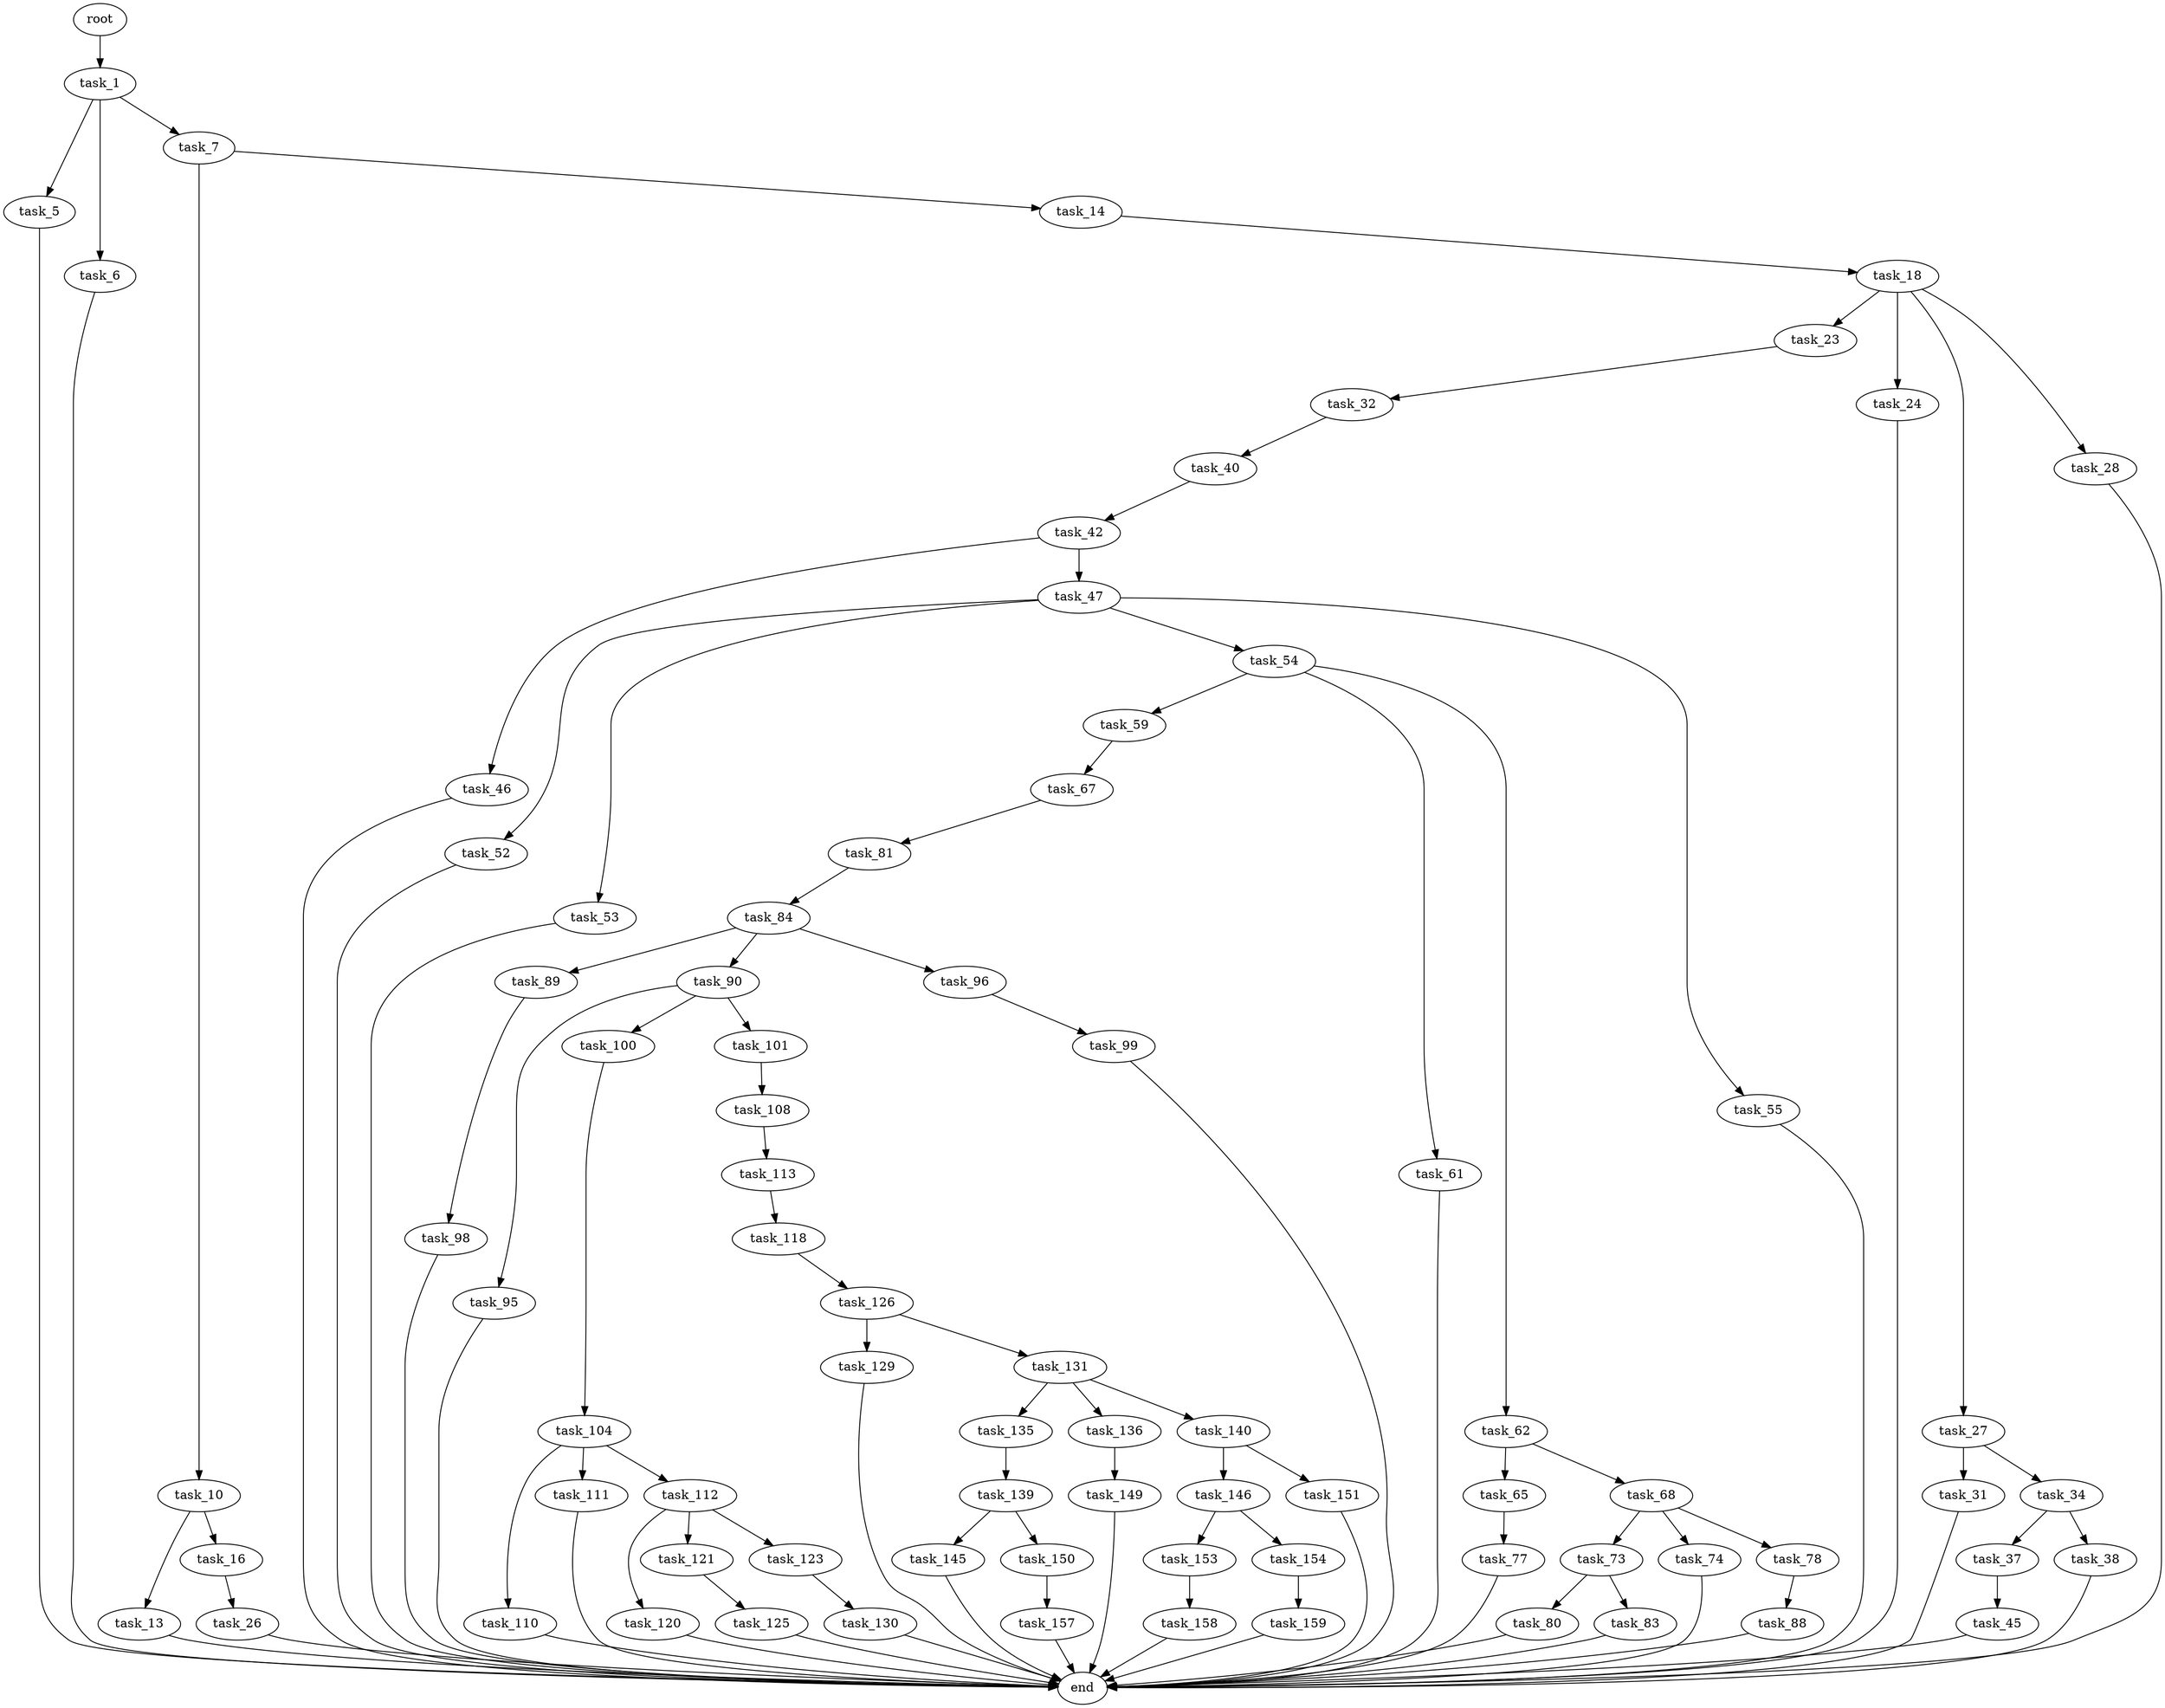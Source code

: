 digraph G {
  root [size="0.000000"];
  task_1 [size="231928233984.000000"];
  task_5 [size="579250011.000000"];
  task_6 [size="875655926158.000000"];
  task_7 [size="782757789696.000000"];
  task_10 [size="68719476736.000000"];
  task_13 [size="21469966916.000000"];
  task_14 [size="512465544319.000000"];
  task_16 [size="289569619074.000000"];
  task_18 [size="28991029248.000000"];
  task_23 [size="5991589409.000000"];
  task_24 [size="1073741824000.000000"];
  task_26 [size="68719476736.000000"];
  task_27 [size="483617989660.000000"];
  task_28 [size="17473819708.000000"];
  task_31 [size="6445058975.000000"];
  task_32 [size="15241734534.000000"];
  task_34 [size="3745197624.000000"];
  task_37 [size="27665802850.000000"];
  task_38 [size="4667274804.000000"];
  task_40 [size="501750325364.000000"];
  task_42 [size="11851983523.000000"];
  task_45 [size="266508021593.000000"];
  task_46 [size="26923313418.000000"];
  task_47 [size="1052287241831.000000"];
  task_52 [size="134217728000.000000"];
  task_53 [size="8094779913.000000"];
  task_54 [size="28991029248.000000"];
  task_55 [size="134217728000.000000"];
  task_59 [size="71994991179.000000"];
  task_61 [size="16217957019.000000"];
  task_62 [size="712302402538.000000"];
  task_65 [size="141955359079.000000"];
  task_67 [size="782757789696.000000"];
  task_68 [size="1073741824000.000000"];
  task_73 [size="26002025885.000000"];
  task_74 [size="238379679763.000000"];
  task_77 [size="80993295560.000000"];
  task_78 [size="4716970357.000000"];
  task_80 [size="549755813888.000000"];
  task_81 [size="555097126323.000000"];
  task_83 [size="549755813888.000000"];
  task_84 [size="1388971959.000000"];
  task_88 [size="306617752458.000000"];
  task_89 [size="368293445632.000000"];
  task_90 [size="234598955207.000000"];
  task_95 [size="13557724275.000000"];
  task_96 [size="782757789696.000000"];
  task_98 [size="231928233984.000000"];
  task_99 [size="7191017827.000000"];
  task_100 [size="549755813888.000000"];
  task_101 [size="68719476736.000000"];
  task_104 [size="368293445632.000000"];
  task_108 [size="727989930855.000000"];
  task_110 [size="21548695919.000000"];
  task_111 [size="21255337632.000000"];
  task_112 [size="8589934592.000000"];
  task_113 [size="1073741824000.000000"];
  task_118 [size="8109731324.000000"];
  task_120 [size="3902663348.000000"];
  task_121 [size="859172512037.000000"];
  task_123 [size="12080918481.000000"];
  task_125 [size="127862604526.000000"];
  task_126 [size="173639845294.000000"];
  task_129 [size="782757789696.000000"];
  task_130 [size="12494074779.000000"];
  task_131 [size="617794215388.000000"];
  task_135 [size="368293445632.000000"];
  task_136 [size="782757789696.000000"];
  task_139 [size="68719476736.000000"];
  task_140 [size="28991029248.000000"];
  task_145 [size="21526187081.000000"];
  task_146 [size="3961725748.000000"];
  task_149 [size="28991029248.000000"];
  task_150 [size="717548525.000000"];
  task_151 [size="295189443646.000000"];
  task_153 [size="134217728000.000000"];
  task_154 [size="68719476736.000000"];
  task_157 [size="167609533176.000000"];
  task_158 [size="29406976700.000000"];
  task_159 [size="368293445632.000000"];
  end [size="0.000000"];

  root -> task_1 [size="1.000000"];
  task_1 -> task_5 [size="301989888.000000"];
  task_1 -> task_6 [size="301989888.000000"];
  task_1 -> task_7 [size="301989888.000000"];
  task_5 -> end [size="1.000000"];
  task_6 -> end [size="1.000000"];
  task_7 -> task_10 [size="679477248.000000"];
  task_7 -> task_14 [size="679477248.000000"];
  task_10 -> task_13 [size="134217728.000000"];
  task_10 -> task_16 [size="134217728.000000"];
  task_13 -> end [size="1.000000"];
  task_14 -> task_18 [size="536870912.000000"];
  task_16 -> task_26 [size="209715200.000000"];
  task_18 -> task_23 [size="75497472.000000"];
  task_18 -> task_24 [size="75497472.000000"];
  task_18 -> task_27 [size="75497472.000000"];
  task_18 -> task_28 [size="75497472.000000"];
  task_23 -> task_32 [size="411041792.000000"];
  task_24 -> end [size="1.000000"];
  task_26 -> end [size="1.000000"];
  task_27 -> task_31 [size="536870912.000000"];
  task_27 -> task_34 [size="536870912.000000"];
  task_28 -> end [size="1.000000"];
  task_31 -> end [size="1.000000"];
  task_32 -> task_40 [size="838860800.000000"];
  task_34 -> task_37 [size="75497472.000000"];
  task_34 -> task_38 [size="75497472.000000"];
  task_37 -> task_45 [size="134217728.000000"];
  task_38 -> end [size="1.000000"];
  task_40 -> task_42 [size="536870912.000000"];
  task_42 -> task_46 [size="536870912.000000"];
  task_42 -> task_47 [size="536870912.000000"];
  task_45 -> end [size="1.000000"];
  task_46 -> end [size="1.000000"];
  task_47 -> task_52 [size="679477248.000000"];
  task_47 -> task_53 [size="679477248.000000"];
  task_47 -> task_54 [size="679477248.000000"];
  task_47 -> task_55 [size="679477248.000000"];
  task_52 -> end [size="1.000000"];
  task_53 -> end [size="1.000000"];
  task_54 -> task_59 [size="75497472.000000"];
  task_54 -> task_61 [size="75497472.000000"];
  task_54 -> task_62 [size="75497472.000000"];
  task_55 -> end [size="1.000000"];
  task_59 -> task_67 [size="75497472.000000"];
  task_61 -> end [size="1.000000"];
  task_62 -> task_65 [size="679477248.000000"];
  task_62 -> task_68 [size="679477248.000000"];
  task_65 -> task_77 [size="134217728.000000"];
  task_67 -> task_81 [size="679477248.000000"];
  task_68 -> task_73 [size="838860800.000000"];
  task_68 -> task_74 [size="838860800.000000"];
  task_68 -> task_78 [size="838860800.000000"];
  task_73 -> task_80 [size="838860800.000000"];
  task_73 -> task_83 [size="838860800.000000"];
  task_74 -> end [size="1.000000"];
  task_77 -> end [size="1.000000"];
  task_78 -> task_88 [size="75497472.000000"];
  task_80 -> end [size="1.000000"];
  task_81 -> task_84 [size="679477248.000000"];
  task_83 -> end [size="1.000000"];
  task_84 -> task_89 [size="33554432.000000"];
  task_84 -> task_90 [size="33554432.000000"];
  task_84 -> task_96 [size="33554432.000000"];
  task_88 -> end [size="1.000000"];
  task_89 -> task_98 [size="411041792.000000"];
  task_90 -> task_95 [size="209715200.000000"];
  task_90 -> task_100 [size="209715200.000000"];
  task_90 -> task_101 [size="209715200.000000"];
  task_95 -> end [size="1.000000"];
  task_96 -> task_99 [size="679477248.000000"];
  task_98 -> end [size="1.000000"];
  task_99 -> end [size="1.000000"];
  task_100 -> task_104 [size="536870912.000000"];
  task_101 -> task_108 [size="134217728.000000"];
  task_104 -> task_110 [size="411041792.000000"];
  task_104 -> task_111 [size="411041792.000000"];
  task_104 -> task_112 [size="411041792.000000"];
  task_108 -> task_113 [size="838860800.000000"];
  task_110 -> end [size="1.000000"];
  task_111 -> end [size="1.000000"];
  task_112 -> task_120 [size="33554432.000000"];
  task_112 -> task_121 [size="33554432.000000"];
  task_112 -> task_123 [size="33554432.000000"];
  task_113 -> task_118 [size="838860800.000000"];
  task_118 -> task_126 [size="134217728.000000"];
  task_120 -> end [size="1.000000"];
  task_121 -> task_125 [size="838860800.000000"];
  task_123 -> task_130 [size="411041792.000000"];
  task_125 -> end [size="1.000000"];
  task_126 -> task_129 [size="209715200.000000"];
  task_126 -> task_131 [size="209715200.000000"];
  task_129 -> end [size="1.000000"];
  task_130 -> end [size="1.000000"];
  task_131 -> task_135 [size="536870912.000000"];
  task_131 -> task_136 [size="536870912.000000"];
  task_131 -> task_140 [size="536870912.000000"];
  task_135 -> task_139 [size="411041792.000000"];
  task_136 -> task_149 [size="679477248.000000"];
  task_139 -> task_145 [size="134217728.000000"];
  task_139 -> task_150 [size="134217728.000000"];
  task_140 -> task_146 [size="75497472.000000"];
  task_140 -> task_151 [size="75497472.000000"];
  task_145 -> end [size="1.000000"];
  task_146 -> task_153 [size="209715200.000000"];
  task_146 -> task_154 [size="209715200.000000"];
  task_149 -> end [size="1.000000"];
  task_150 -> task_157 [size="33554432.000000"];
  task_151 -> end [size="1.000000"];
  task_153 -> task_158 [size="209715200.000000"];
  task_154 -> task_159 [size="134217728.000000"];
  task_157 -> end [size="1.000000"];
  task_158 -> end [size="1.000000"];
  task_159 -> end [size="1.000000"];
}
